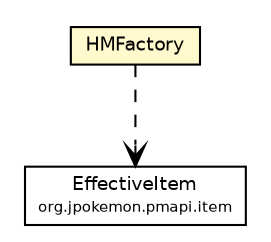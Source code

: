 #!/usr/local/bin/dot
#
# Class diagram 
# Generated by UMLGraph version 5.2 (http://www.umlgraph.org/)
#

digraph G {
	edge [fontname="Helvetica",fontsize=10,labelfontname="Helvetica",labelfontsize=10];
	node [fontname="Helvetica",fontsize=10,shape=plaintext];
	nodesep=0.25;
	ranksep=0.5;
	// org.jpokemon.pmapi.factory.HMFactory
	c423 [label=<<table title="org.jpokemon.pmapi.factory.HMFactory" border="0" cellborder="1" cellspacing="0" cellpadding="2" port="p" bgcolor="lemonChiffon" href="./HMFactory.html">
		<tr><td><table border="0" cellspacing="0" cellpadding="1">
<tr><td align="center" balign="center"> HMFactory </td></tr>
		</table></td></tr>
		</table>>, fontname="Helvetica", fontcolor="black", fontsize=9.0];
	// org.jpokemon.pmapi.item.EffectiveItem
	c443 [label=<<table title="org.jpokemon.pmapi.item.EffectiveItem" border="0" cellborder="1" cellspacing="0" cellpadding="2" port="p" href="../item/EffectiveItem.html">
		<tr><td><table border="0" cellspacing="0" cellpadding="1">
<tr><td align="center" balign="center"> EffectiveItem </td></tr>
<tr><td align="center" balign="center"><font point-size="7.0"> org.jpokemon.pmapi.item </font></td></tr>
		</table></td></tr>
		</table>>, fontname="Helvetica", fontcolor="black", fontsize=9.0];
	// org.jpokemon.pmapi.factory.HMFactory DEPEND org.jpokemon.pmapi.item.EffectiveItem
	c423:p -> c443:p [taillabel="", label="", headlabel="", fontname="Helvetica", fontcolor="black", fontsize=10.0, color="black", arrowhead=open, style=dashed];
}

